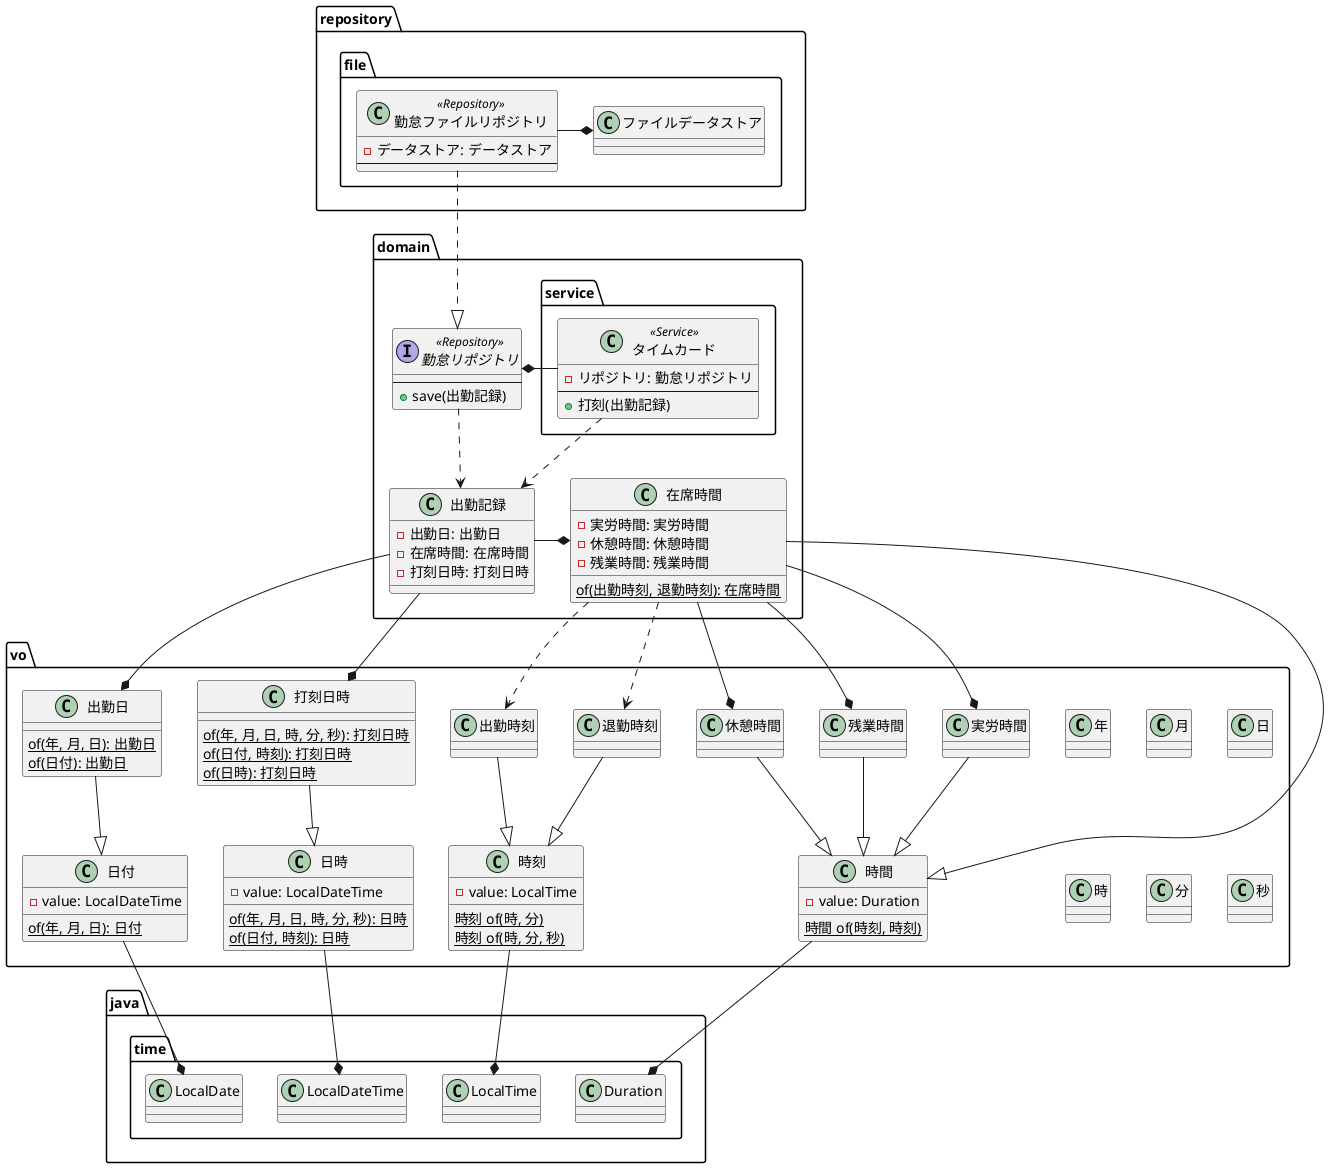 @startuml

package java.time {
    class LocalDate
    class LocalTime
    class LocalDateTime
    class Duration
}

package vo {
    class 年
    class 月
    class 日
    class 時
    class 分
    class 秒

    class 日付 {
      - value: LocalDateTime
      {static} of(年, 月, 日): 日付
    }
    日付 --* LocalDate

    class 時刻 {
      - value: LocalTime
      {static} 時刻 of(時, 分)
      {static} 時刻 of(時, 分, 秒)
    }
    時刻 --* LocalTime

    class 時間 {
      - value: Duration
      {static} 時間 of(時刻, 時刻)
    }
    時間 --* Duration

    class 日時 {
      - value: LocalDateTime
      {static} of(年, 月, 日, 時, 分, 秒): 日時
      {static} of(日付, 時刻): 日時
    }
    日時 --* LocalDateTime

    class 出勤日 {
      {static} of(年, 月, 日): 出勤日
      {static} of(日付): 出勤日
    }
    出勤日 --|> 日付

    class 出勤時刻
    出勤時刻 --|> 時刻

    class 退勤時刻
    退勤時刻 --|> 時刻

    class 実労時間
    実労時間 --|> 時間

    class 残業時間
    残業時間 --|> 時間

    class 休憩時間
    休憩時間 --|> 時間

    class 打刻日時 {
      {static} of(年, 月, 日, 時, 分, 秒): 打刻日時
      {static} of(日付, 時刻): 打刻日時
      {static} of(日時): 打刻日時
    }
    打刻日時 --|> 日時
}

package domain {
    class 在席時間 {
      - 実労時間: 実労時間
      - 休憩時間: 休憩時間
      - 残業時間: 残業時間
      {static} of(出勤時刻, 退勤時刻): 在席時間
    }
    在席時間 --|> 時間
    在席時間 ..> 出勤時刻
    在席時間 ..> 退勤時刻
    在席時間 --* 実労時間
    在席時間 --* 休憩時間
    在席時間 --* 残業時間

    class 出勤記録 {
      - 出勤日: 出勤日
      - 在席時間: 在席時間
      - 打刻日時: 打刻日時
    }
    出勤記録 --* 出勤日
    出勤記録 -* 在席時間
    出勤記録 --* 打刻日時

    interface 勤怠リポジトリ <<Repository>> {
      ----
      + save(出勤記録)
    }
    勤怠リポジトリ ..> 出勤記録


    package service {
        ' Puncher
        class タイムカード <<Service>> {
          - リポジトリ: 勤怠リポジトリ
          ----
          + 打刻(出勤記録)
        }
        タイムカード -* 勤怠リポジトリ
        タイムカード ..> 出勤記録
    }
}

package repository.file {
    class ファイルデータストア {
    }

    class 勤怠ファイルリポジトリ <<Repository>> {
      - データストア: データストア
      ----
    }
    勤怠ファイルリポジトリ ..|> 勤怠リポジトリ
    勤怠ファイルリポジトリ -* ファイルデータストア
}

@enduml